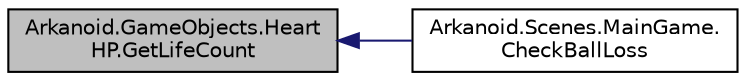 digraph "Arkanoid.GameObjects.HeartHP.GetLifeCount"
{
 // INTERACTIVE_SVG=YES
  edge [fontname="Helvetica",fontsize="10",labelfontname="Helvetica",labelfontsize="10"];
  node [fontname="Helvetica",fontsize="10",shape=record];
  rankdir="LR";
  Node9 [label="Arkanoid.GameObjects.Heart\lHP.GetLifeCount",height=0.2,width=0.4,color="black", fillcolor="grey75", style="filled", fontcolor="black"];
  Node9 -> Node10 [dir="back",color="midnightblue",fontsize="10",style="solid",fontname="Helvetica"];
  Node10 [label="Arkanoid.Scenes.MainGame.\lCheckBallLoss",height=0.2,width=0.4,color="black", fillcolor="white", style="filled",URL="$class_arkanoid_1_1_scenes_1_1_main_game.html#aac21823f4b0889031d796b9ac341bafd"];
}
